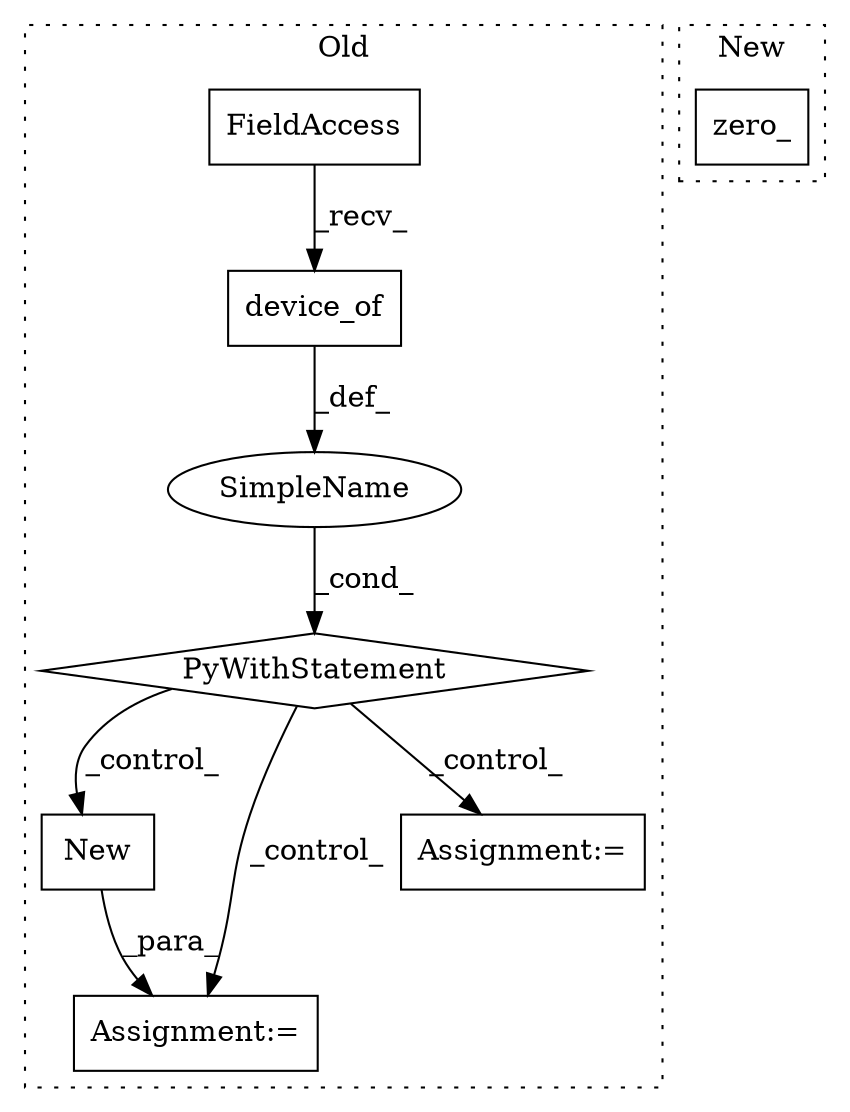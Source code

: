 digraph G {
subgraph cluster0 {
1 [label="PyWithStatement" a="104" s="1292,1330" l="10,2" shape="diamond"];
3 [label="New" a="32" s="1560" l="5" shape="box"];
4 [label="device_of" a="32" s="1313,1329" l="10,1" shape="box"];
5 [label="SimpleName" a="42" s="" l="" shape="ellipse"];
6 [label="FieldAccess" a="22" s="1302" l="10" shape="box"];
7 [label="Assignment:=" a="7" s="1552" l="1" shape="box"];
8 [label="Assignment:=" a="7" s="1423" l="1" shape="box"];
label = "Old";
style="dotted";
}
subgraph cluster1 {
2 [label="zero_" a="32" s="1096" l="7" shape="box"];
label = "New";
style="dotted";
}
1 -> 3 [label="_control_"];
1 -> 8 [label="_control_"];
1 -> 7 [label="_control_"];
3 -> 7 [label="_para_"];
4 -> 5 [label="_def_"];
5 -> 1 [label="_cond_"];
6 -> 4 [label="_recv_"];
}